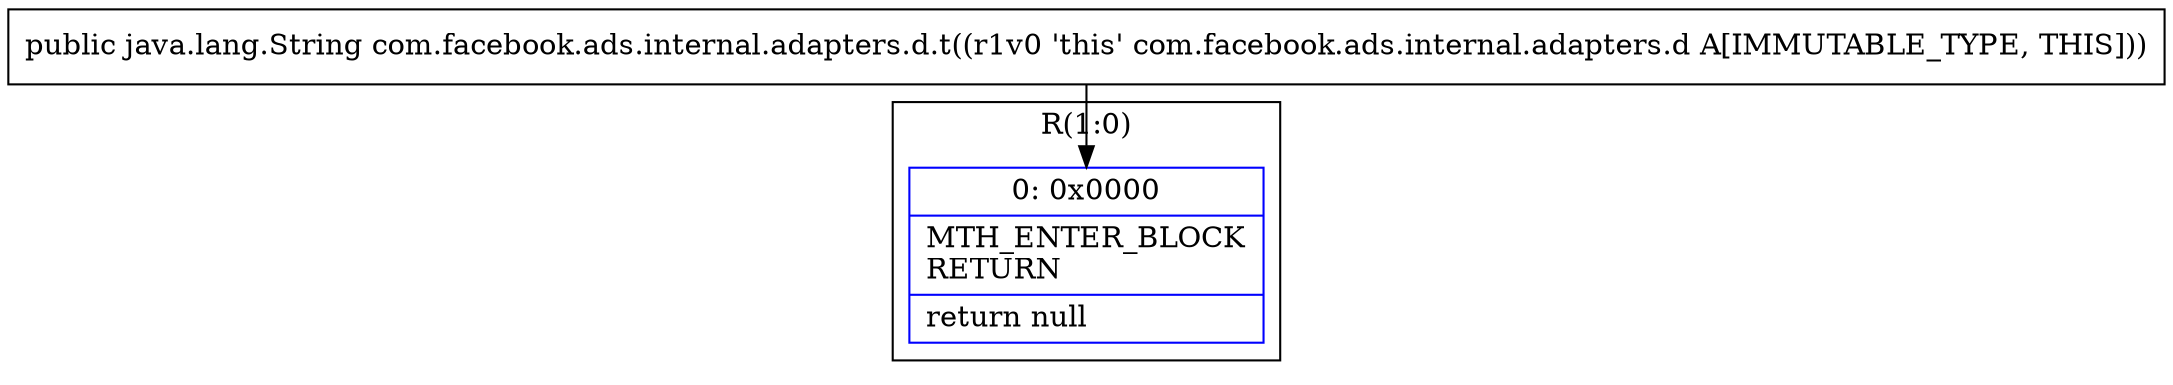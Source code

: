 digraph "CFG forcom.facebook.ads.internal.adapters.d.t()Ljava\/lang\/String;" {
subgraph cluster_Region_459498734 {
label = "R(1:0)";
node [shape=record,color=blue];
Node_0 [shape=record,label="{0\:\ 0x0000|MTH_ENTER_BLOCK\lRETURN\l|return null\l}"];
}
MethodNode[shape=record,label="{public java.lang.String com.facebook.ads.internal.adapters.d.t((r1v0 'this' com.facebook.ads.internal.adapters.d A[IMMUTABLE_TYPE, THIS])) }"];
MethodNode -> Node_0;
}

